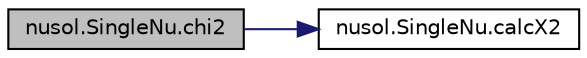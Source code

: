 digraph "nusol.SingleNu.chi2"
{
 // INTERACTIVE_SVG=YES
 // LATEX_PDF_SIZE
  edge [fontname="Helvetica",fontsize="10",labelfontname="Helvetica",labelfontsize="10"];
  node [fontname="Helvetica",fontsize="10",shape=record];
  rankdir="LR";
  Node1 [label="nusol.SingleNu.chi2",height=0.2,width=0.4,color="black", fillcolor="grey75", style="filled", fontcolor="black",tooltip=" "];
  Node1 -> Node2 [color="midnightblue",fontsize="10",style="solid",fontname="Helvetica"];
  Node2 [label="nusol.SingleNu.calcX2",height=0.2,width=0.4,color="black", fillcolor="white", style="filled",URL="$classnusol_1_1_single_nu.html#ac920af2e34ca33129faddd5d7c494b53",tooltip=" "];
}
